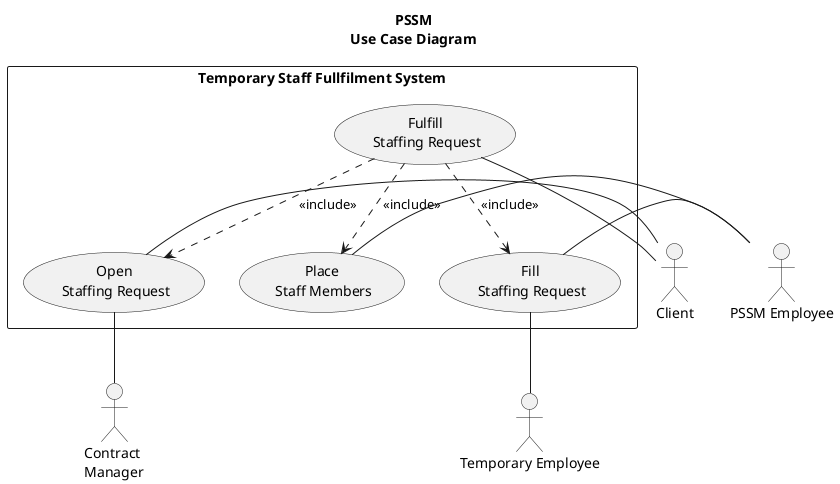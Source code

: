 @startuml
skinparam monochrome true
'left to right direction
title PSSM\nUse Case Diagram

rectangle "Temporary Staff Fullfilment System" as S {
    (Fulfill\n Staffing Request) as FFSR
    (Open\n Staffing Request) as OSR
    (Place\n Staff Members) as PSM
    (Fill\n Staffing Request) as FSR
}
FFSR ..> OSR : <<include>>
FFSR ..> PSM : <<include>>
FFSR ..> FSR : <<include>>

:Contract \nManager: as CM
:Client: as C
:PSSM Employee: as PE
:Temporary Employee: as TE

FSR -down- TE
OSR -down- CM
FFSR - C
OSR - C
PSM - PE
FSR - PE

@enduml
